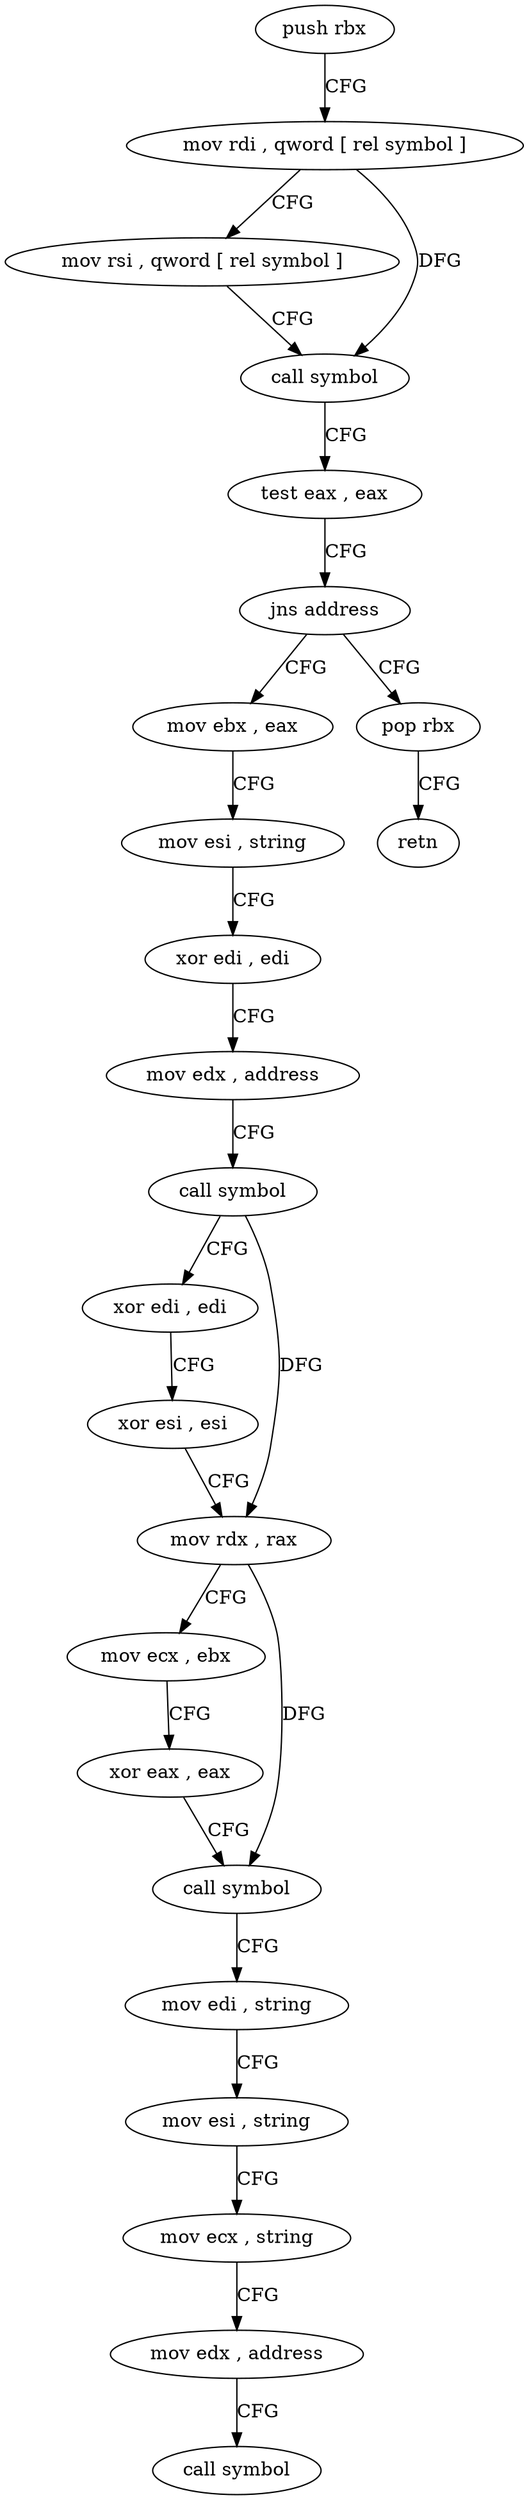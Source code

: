digraph "func" {
"4255008" [label = "push rbx" ]
"4255009" [label = "mov rdi , qword [ rel symbol ]" ]
"4255016" [label = "mov rsi , qword [ rel symbol ]" ]
"4255023" [label = "call symbol" ]
"4255028" [label = "test eax , eax" ]
"4255030" [label = "jns address" ]
"4255034" [label = "mov ebx , eax" ]
"4255032" [label = "pop rbx" ]
"4255036" [label = "mov esi , string" ]
"4255041" [label = "xor edi , edi" ]
"4255043" [label = "mov edx , address" ]
"4255048" [label = "call symbol" ]
"4255053" [label = "xor edi , edi" ]
"4255055" [label = "xor esi , esi" ]
"4255057" [label = "mov rdx , rax" ]
"4255060" [label = "mov ecx , ebx" ]
"4255062" [label = "xor eax , eax" ]
"4255064" [label = "call symbol" ]
"4255069" [label = "mov edi , string" ]
"4255074" [label = "mov esi , string" ]
"4255079" [label = "mov ecx , string" ]
"4255084" [label = "mov edx , address" ]
"4255089" [label = "call symbol" ]
"4255033" [label = "retn" ]
"4255008" -> "4255009" [ label = "CFG" ]
"4255009" -> "4255016" [ label = "CFG" ]
"4255009" -> "4255023" [ label = "DFG" ]
"4255016" -> "4255023" [ label = "CFG" ]
"4255023" -> "4255028" [ label = "CFG" ]
"4255028" -> "4255030" [ label = "CFG" ]
"4255030" -> "4255034" [ label = "CFG" ]
"4255030" -> "4255032" [ label = "CFG" ]
"4255034" -> "4255036" [ label = "CFG" ]
"4255032" -> "4255033" [ label = "CFG" ]
"4255036" -> "4255041" [ label = "CFG" ]
"4255041" -> "4255043" [ label = "CFG" ]
"4255043" -> "4255048" [ label = "CFG" ]
"4255048" -> "4255053" [ label = "CFG" ]
"4255048" -> "4255057" [ label = "DFG" ]
"4255053" -> "4255055" [ label = "CFG" ]
"4255055" -> "4255057" [ label = "CFG" ]
"4255057" -> "4255060" [ label = "CFG" ]
"4255057" -> "4255064" [ label = "DFG" ]
"4255060" -> "4255062" [ label = "CFG" ]
"4255062" -> "4255064" [ label = "CFG" ]
"4255064" -> "4255069" [ label = "CFG" ]
"4255069" -> "4255074" [ label = "CFG" ]
"4255074" -> "4255079" [ label = "CFG" ]
"4255079" -> "4255084" [ label = "CFG" ]
"4255084" -> "4255089" [ label = "CFG" ]
}

